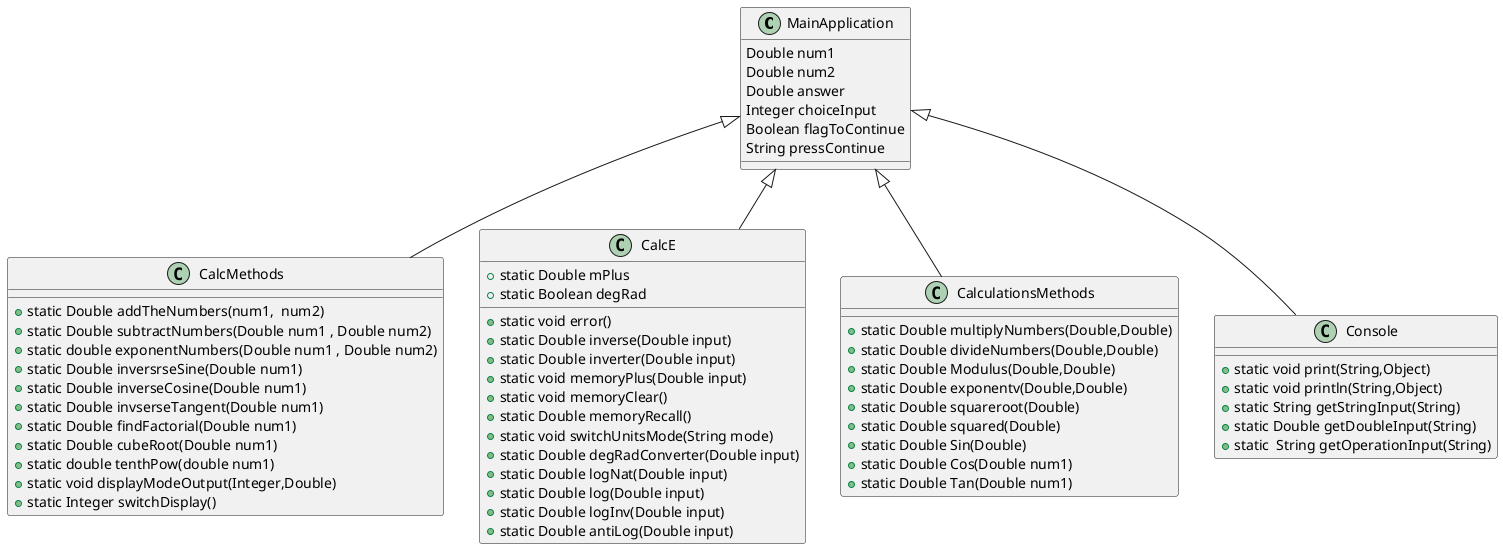 @startuml
class MainApplication {
        Double num1
        Double num2
        Double answer
        Integer choiceInput
        Boolean flagToContinue
        String pressContinue
        }
 class CalcMethods extends MainApplication{
    +static Double addTheNumbers(num1,  num2)
    +static Double subtractNumbers(Double num1 , Double num2)
    +static double exponentNumbers(Double num1 , Double num2)
    +static Double inversrseSine(Double num1)
    +static Double inverseCosine(Double num1)
    +static Double invserseTangent(Double num1)
    +static Double findFactorial(Double num1)
    +static Double cubeRoot(Double num1)
    +static double tenthPow(double num1)
    +static void displayModeOutput(Integer,Double)
    +static Integer switchDisplay()
}
 class CalcE extends MainApplication{
    +static Double mPlus
    +static Boolean degRad
    +static void error()
    +static Double inverse(Double input)
    +static Double inverter(Double input)
    +static void memoryPlus(Double input)
    +static void memoryClear()
    +static Double memoryRecall()
    +static void switchUnitsMode(String mode)
    +static Double degRadConverter(Double input)
    +static Double logNat(Double input)
    +static Double log(Double input)
    +static Double logInv(Double input)
   +static Double antiLog(Double input)
}
     class CalculationsMethods extends MainApplication {
        +static Double multiplyNumbers(Double,Double)
        +static Double divideNumbers(Double,Double)
        +static Double Modulus(Double,Double)
        +static Double exponentv(Double,Double)
        +static Double squareroot(Double)
        +static Double squared(Double)
        +static Double Sin(Double)
        +static Double Cos(Double num1)
        +static Double Tan(Double num1)
}
class Console extends MainApplication {
   +static void print(String,Object)
    +static void println(String,Object)
    +static String getStringInput(String)
    +static Double getDoubleInput(String)
    +static  String getOperationInput(String)
}
@enduml




